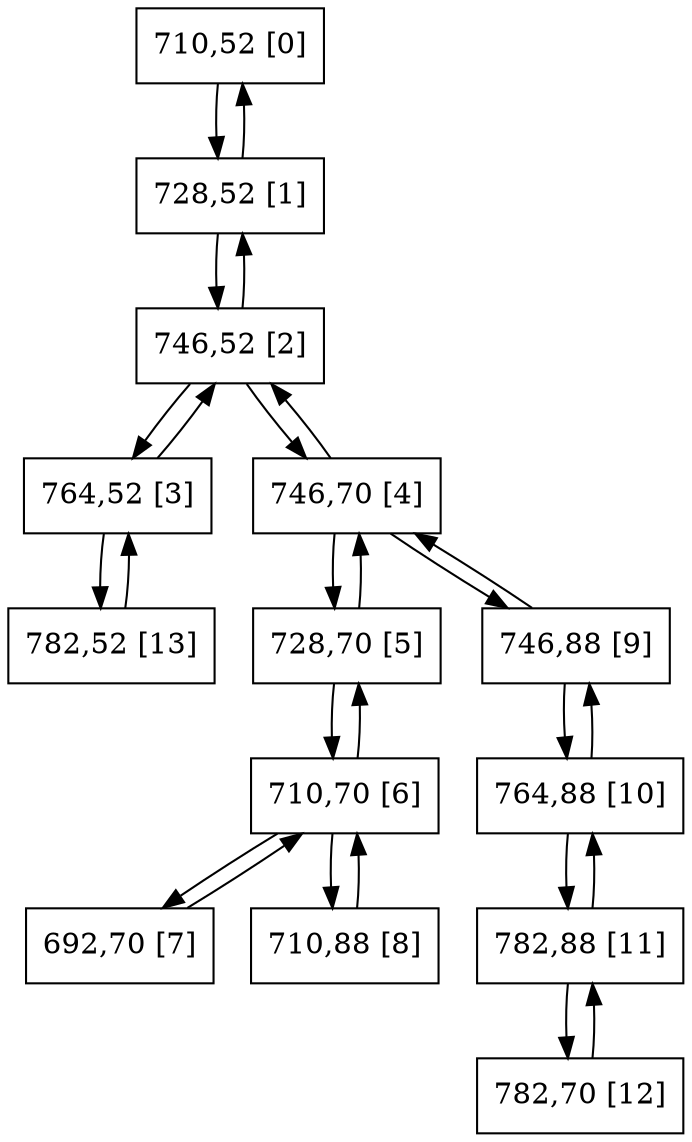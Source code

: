 digraph G {
graph [bgcolor=white size="20,20"]
node [shape=circle color=black]
0[shape = polygon, sides = 4, label="710,52 [0]", pos = "2.25,4.5!" ];
1[shape = polygon, sides = 4, label="728,52 [1]", pos = "4.5,4.5!" ];
2[shape = polygon, sides = 4, label="746,52 [2]", pos = "6.75,4.5!" ];
3[shape = polygon, sides = 4, label="764,52 [3]", pos = "9,4.5!" ];
4[shape = polygon, sides = 4, label="746,70 [4]", pos = "6.75,2.25!" ];
5[shape = polygon, sides = 4, label="728,70 [5]", pos = "4.5,2.25!" ];
6[shape = polygon, sides = 4, label="710,70 [6]", pos = "2.25,2.25!" ];
7[shape = polygon, sides = 4, label="692,70 [7]", pos = "0,2.25!" ];
8[shape = polygon, sides = 4, label="710,88 [8]", pos = "2.25,0!" ];
9[shape = polygon, sides = 4, label="746,88 [9]", pos = "6.75,0!" ];
10[shape = polygon, sides = 4, label="764,88 [10]", pos = "9,0!" ];
11[shape = polygon, sides = 4, label="782,88 [11]", pos = "11.25,0!" ];
12[shape = polygon, sides = 4, label="782,70 [12]", pos = "11.25,2.25!" ];
13[shape = polygon, sides = 4, label="782,52 [13]", pos = "11.25,4.5!" ];
0->1 ;
1->0 ;
1->2 ;
2->1 ;
2->3 ;
2->4 ;
3->2 ;
3->13 ;
4->2 ;
4->5 ;
4->9 ;
5->4 ;
5->6 ;
6->5 ;
6->7 ;
6->8 ;
7->6 ;
8->6 ;
9->4 ;
9->10 ;
10->9 ;
10->11 ;
11->10 ;
11->12 ;
12->11 ;
13->3 ;
}
